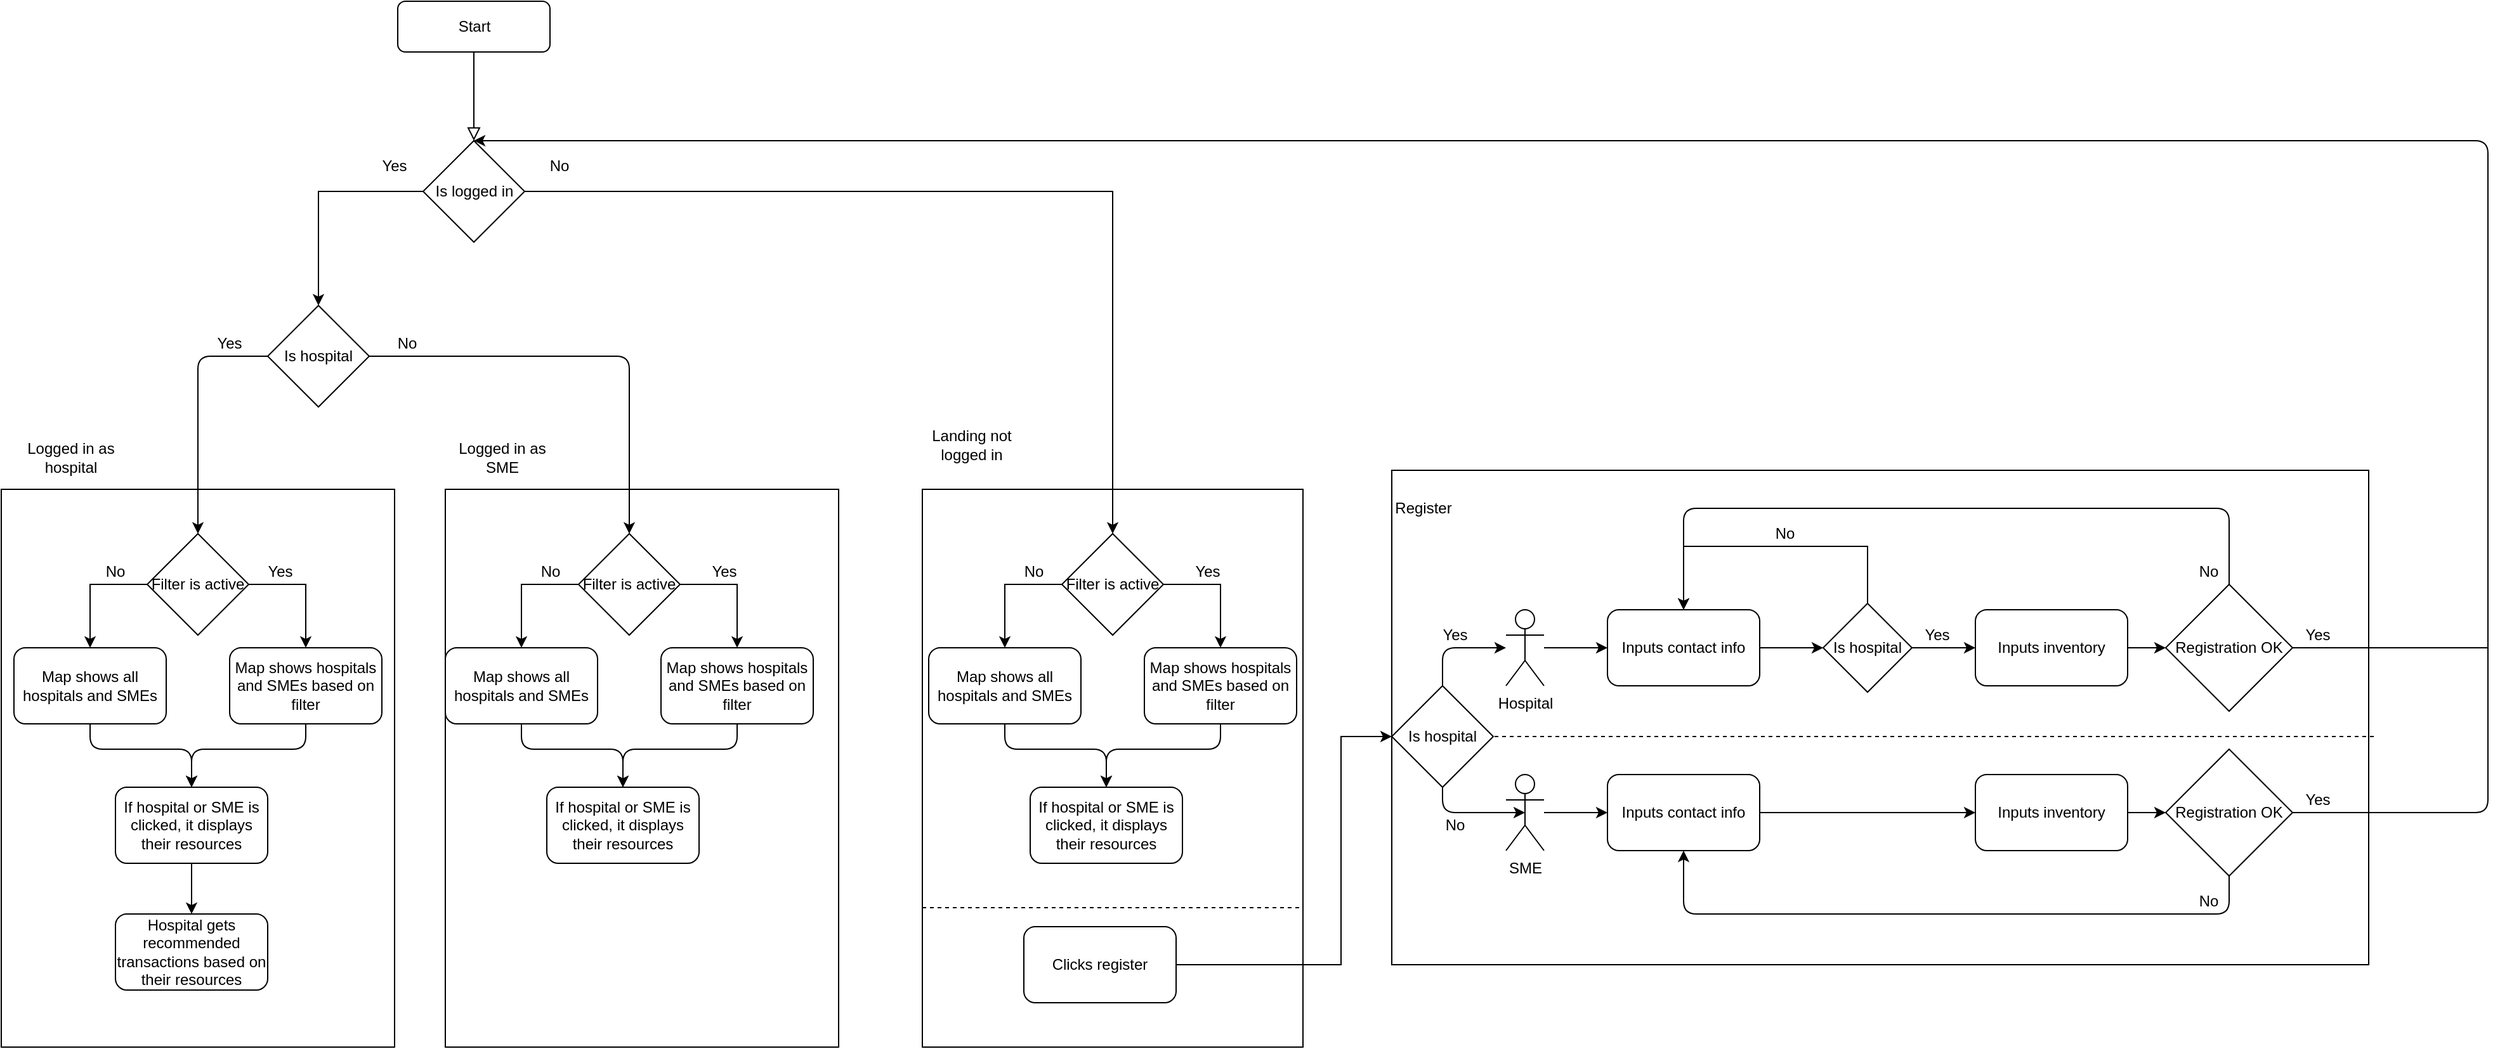 <mxfile version="12.9.7" type="github"><diagram id="C5RBs43oDa-KdzZeNtuy" name="Page-1"><mxGraphModel dx="946" dy="1783" grid="1" gridSize="10" guides="1" tooltips="1" connect="1" arrows="1" fold="1" page="1" pageScale="1" pageWidth="827" pageHeight="1169" math="0" shadow="0"><root><mxCell id="WIyWlLk6GJQsqaUBKTNV-0"/><mxCell id="WIyWlLk6GJQsqaUBKTNV-1" parent="WIyWlLk6GJQsqaUBKTNV-0"/><mxCell id="WIyWlLk6GJQsqaUBKTNV-2" value="" style="rounded=0;html=1;jettySize=auto;orthogonalLoop=1;fontSize=11;endArrow=block;endFill=0;endSize=8;strokeWidth=1;shadow=0;labelBackgroundColor=none;edgeStyle=orthogonalEdgeStyle;entryX=0.5;entryY=0;entryDx=0;entryDy=0;" parent="WIyWlLk6GJQsqaUBKTNV-1" source="WIyWlLk6GJQsqaUBKTNV-3" target="SK5kkEl2mXqoO5PpdDQa-7" edge="1"><mxGeometry relative="1" as="geometry"><mxPoint x="392.5" y="-120" as="targetPoint"/><Array as="points"><mxPoint x="392.5" y="-140"/><mxPoint x="392.5" y="-140"/></Array></mxGeometry></mxCell><mxCell id="WIyWlLk6GJQsqaUBKTNV-3" value="Start" style="rounded=1;whiteSpace=wrap;html=1;fontSize=12;glass=0;strokeWidth=1;shadow=0;" parent="WIyWlLk6GJQsqaUBKTNV-1" vertex="1"><mxGeometry x="332.5" y="-240" width="120" height="40" as="geometry"/></mxCell><mxCell id="SK5kkEl2mXqoO5PpdDQa-1" value="" style="rounded=0;whiteSpace=wrap;html=1;fillColor=none;" vertex="1" parent="WIyWlLk6GJQsqaUBKTNV-1"><mxGeometry x="746" y="145" width="300" height="440" as="geometry"/></mxCell><mxCell id="SK5kkEl2mXqoO5PpdDQa-2" value="Landing not logged in" style="text;html=1;strokeColor=none;fillColor=none;align=center;verticalAlign=middle;whiteSpace=wrap;rounded=0;" vertex="1" parent="WIyWlLk6GJQsqaUBKTNV-1"><mxGeometry x="740" y="100" width="90" height="20" as="geometry"/></mxCell><mxCell id="SK5kkEl2mXqoO5PpdDQa-3" value="" style="rounded=0;whiteSpace=wrap;html=1;fillColor=none;" vertex="1" parent="WIyWlLk6GJQsqaUBKTNV-1"><mxGeometry x="1116" y="130" width="770" height="390" as="geometry"/></mxCell><mxCell id="SK5kkEl2mXqoO5PpdDQa-4" value="Register" style="text;html=1;strokeColor=none;fillColor=none;align=center;verticalAlign=middle;whiteSpace=wrap;rounded=0;" vertex="1" parent="WIyWlLk6GJQsqaUBKTNV-1"><mxGeometry x="1116" y="150" width="50" height="20" as="geometry"/></mxCell><mxCell id="SK5kkEl2mXqoO5PpdDQa-12" style="edgeStyle=orthogonalEdgeStyle;rounded=0;orthogonalLoop=1;jettySize=auto;html=1;entryX=0.5;entryY=0;entryDx=0;entryDy=0;exitX=1;exitY=0.5;exitDx=0;exitDy=0;" edge="1" parent="WIyWlLk6GJQsqaUBKTNV-1" source="SK5kkEl2mXqoO5PpdDQa-7" target="SK5kkEl2mXqoO5PpdDQa-113"><mxGeometry relative="1" as="geometry"><mxPoint x="690" y="140" as="targetPoint"/></mxGeometry></mxCell><mxCell id="SK5kkEl2mXqoO5PpdDQa-97" value="" style="edgeStyle=orthogonalEdgeStyle;rounded=0;orthogonalLoop=1;jettySize=auto;html=1;entryX=0.5;entryY=0;entryDx=0;entryDy=0;" edge="1" parent="WIyWlLk6GJQsqaUBKTNV-1" source="SK5kkEl2mXqoO5PpdDQa-7" target="SK5kkEl2mXqoO5PpdDQa-95"><mxGeometry relative="1" as="geometry"><mxPoint x="272.5" y="-90" as="targetPoint"/></mxGeometry></mxCell><mxCell id="SK5kkEl2mXqoO5PpdDQa-7" value="Is logged in" style="rhombus;whiteSpace=wrap;html=1;fillColor=none;" vertex="1" parent="WIyWlLk6GJQsqaUBKTNV-1"><mxGeometry x="352.5" y="-130" width="80" height="80" as="geometry"/></mxCell><mxCell id="SK5kkEl2mXqoO5PpdDQa-9" value="Yes" style="text;html=1;strokeColor=none;fillColor=none;align=center;verticalAlign=middle;whiteSpace=wrap;rounded=0;" vertex="1" parent="WIyWlLk6GJQsqaUBKTNV-1"><mxGeometry x="310" y="-120" width="40" height="20" as="geometry"/></mxCell><mxCell id="SK5kkEl2mXqoO5PpdDQa-13" value="No" style="text;html=1;strokeColor=none;fillColor=none;align=center;verticalAlign=middle;whiteSpace=wrap;rounded=0;" vertex="1" parent="WIyWlLk6GJQsqaUBKTNV-1"><mxGeometry x="440" y="-120" width="40" height="20" as="geometry"/></mxCell><mxCell id="SK5kkEl2mXqoO5PpdDQa-19" value="Hospital" style="shape=umlActor;verticalLabelPosition=bottom;labelBackgroundColor=#ffffff;verticalAlign=top;html=1;outlineConnect=0;fillColor=none;" vertex="1" parent="WIyWlLk6GJQsqaUBKTNV-1"><mxGeometry x="1206" y="240" width="30" height="60" as="geometry"/></mxCell><mxCell id="SK5kkEl2mXqoO5PpdDQa-48" value="" style="edgeStyle=orthogonalEdgeStyle;rounded=0;orthogonalLoop=1;jettySize=auto;html=1;" edge="1" parent="WIyWlLk6GJQsqaUBKTNV-1" source="SK5kkEl2mXqoO5PpdDQa-20" target="SK5kkEl2mXqoO5PpdDQa-47"><mxGeometry relative="1" as="geometry"/></mxCell><mxCell id="SK5kkEl2mXqoO5PpdDQa-20" value="SME" style="shape=umlActor;verticalLabelPosition=bottom;labelBackgroundColor=#ffffff;verticalAlign=top;html=1;outlineConnect=0;fillColor=none;" vertex="1" parent="WIyWlLk6GJQsqaUBKTNV-1"><mxGeometry x="1206" y="370" width="30" height="60" as="geometry"/></mxCell><mxCell id="SK5kkEl2mXqoO5PpdDQa-25" value="Is hospital" style="rhombus;whiteSpace=wrap;html=1;fillColor=none;" vertex="1" parent="WIyWlLk6GJQsqaUBKTNV-1"><mxGeometry x="1116" y="300" width="80" height="80" as="geometry"/></mxCell><mxCell id="SK5kkEl2mXqoO5PpdDQa-29" value="" style="endArrow=classic;html=1;entryX=0.5;entryY=0.5;entryDx=0;entryDy=0;entryPerimeter=0;exitX=0.5;exitY=1;exitDx=0;exitDy=0;" edge="1" parent="WIyWlLk6GJQsqaUBKTNV-1" source="SK5kkEl2mXqoO5PpdDQa-25" target="SK5kkEl2mXqoO5PpdDQa-20"><mxGeometry width="50" height="50" relative="1" as="geometry"><mxPoint x="1026" y="370" as="sourcePoint"/><mxPoint x="1076" y="320" as="targetPoint"/><Array as="points"><mxPoint x="1156" y="400"/></Array></mxGeometry></mxCell><mxCell id="SK5kkEl2mXqoO5PpdDQa-30" value="" style="endArrow=classic;html=1;" edge="1" parent="WIyWlLk6GJQsqaUBKTNV-1"><mxGeometry width="50" height="50" relative="1" as="geometry"><mxPoint x="1156" y="300" as="sourcePoint"/><mxPoint x="1206" y="270" as="targetPoint"/><Array as="points"><mxPoint x="1156" y="270"/></Array></mxGeometry></mxCell><mxCell id="SK5kkEl2mXqoO5PpdDQa-31" value="Yes&lt;span style=&quot;color: rgba(0 , 0 , 0 , 0) ; font-family: monospace ; font-size: 0px ; white-space: nowrap&quot;&gt;%3CmxGraphModel%3E%3Croot%3E%3CmxCell%20id%3D%220%22%2F%3E%3CmxCell%20id%3D%221%22%20parent%3D%220%22%2F%3E%3CmxCell%20id%3D%222%22%20value%3D%22%22%20style%3D%22endArrow%3Dclassic%3Bhtml%3D1%3BentryX%3D0.5%3BentryY%3D0.5%3BentryDx%3D0%3BentryDy%3D0%3BentryPerimeter%3D0%3BexitX%3D0.5%3BexitY%3D1%3BexitDx%3D0%3BexitDy%3D0%3B%22%20edge%3D%221%22%20parent%3D%221%22%3E%3CmxGeometry%20width%3D%2250%22%20height%3D%2250%22%20relative%3D%221%22%20as%3D%22geometry%22%3E%3CmxPoint%20x%3D%22520%22%20y%3D%22580%22%20as%3D%22sourcePoint%22%2F%3E%3CmxPoint%20x%3D%22585%22%20y%3D%22600%22%20as%3D%22targetPoint%22%2F%3E%3CArray%20as%3D%22points%22%3E%3CmxPoint%20x%3D%22520%22%20y%3D%22600%22%2F%3E%3C%2FArray%3E%3C%2FmxGeometry%3E%3C%2FmxCell%3E%3C%2Froot%3E%3C%2FmxGraphModel%3E&lt;/span&gt;" style="text;html=1;strokeColor=none;fillColor=none;align=center;verticalAlign=middle;whiteSpace=wrap;rounded=0;" vertex="1" parent="WIyWlLk6GJQsqaUBKTNV-1"><mxGeometry x="1146" y="250" width="40" height="20" as="geometry"/></mxCell><mxCell id="SK5kkEl2mXqoO5PpdDQa-32" value="No" style="text;html=1;strokeColor=none;fillColor=none;align=center;verticalAlign=middle;whiteSpace=wrap;rounded=0;" vertex="1" parent="WIyWlLk6GJQsqaUBKTNV-1"><mxGeometry x="1146" y="400" width="40" height="20" as="geometry"/></mxCell><mxCell id="SK5kkEl2mXqoO5PpdDQa-42" value="" style="edgeStyle=orthogonalEdgeStyle;rounded=0;orthogonalLoop=1;jettySize=auto;html=1;" edge="1" parent="WIyWlLk6GJQsqaUBKTNV-1" source="SK5kkEl2mXqoO5PpdDQa-36" target="SK5kkEl2mXqoO5PpdDQa-40"><mxGeometry relative="1" as="geometry"/></mxCell><mxCell id="SK5kkEl2mXqoO5PpdDQa-36" value="Inputs contact info" style="rounded=1;whiteSpace=wrap;html=1;fillColor=none;" vertex="1" parent="WIyWlLk6GJQsqaUBKTNV-1"><mxGeometry x="1286" y="240" width="120" height="60" as="geometry"/></mxCell><mxCell id="SK5kkEl2mXqoO5PpdDQa-56" value="" style="edgeStyle=orthogonalEdgeStyle;rounded=0;orthogonalLoop=1;jettySize=auto;html=1;entryX=0;entryY=0.5;entryDx=0;entryDy=0;" edge="1" parent="WIyWlLk6GJQsqaUBKTNV-1" source="SK5kkEl2mXqoO5PpdDQa-37" target="SK5kkEl2mXqoO5PpdDQa-52"><mxGeometry relative="1" as="geometry"><mxPoint x="1776" y="270" as="targetPoint"/><Array as="points"><mxPoint x="1716" y="270"/></Array></mxGeometry></mxCell><mxCell id="SK5kkEl2mXqoO5PpdDQa-37" value="Inputs inventory" style="rounded=1;whiteSpace=wrap;html=1;fillColor=none;" vertex="1" parent="WIyWlLk6GJQsqaUBKTNV-1"><mxGeometry x="1576" y="240" width="120" height="60" as="geometry"/></mxCell><mxCell id="SK5kkEl2mXqoO5PpdDQa-38" value="" style="endArrow=classic;html=1;entryX=0;entryY=0.5;entryDx=0;entryDy=0;" edge="1" parent="WIyWlLk6GJQsqaUBKTNV-1" source="SK5kkEl2mXqoO5PpdDQa-19" target="SK5kkEl2mXqoO5PpdDQa-36"><mxGeometry width="50" height="50" relative="1" as="geometry"><mxPoint x="1326" y="370" as="sourcePoint"/><mxPoint x="1376" y="320" as="targetPoint"/></mxGeometry></mxCell><mxCell id="SK5kkEl2mXqoO5PpdDQa-39" value="" style="endArrow=none;dashed=1;html=1;entryX=1;entryY=0.5;entryDx=0;entryDy=0;" edge="1" parent="WIyWlLk6GJQsqaUBKTNV-1" target="SK5kkEl2mXqoO5PpdDQa-25"><mxGeometry width="50" height="50" relative="1" as="geometry"><mxPoint x="1890" y="340" as="sourcePoint"/><mxPoint x="1376" y="320" as="targetPoint"/></mxGeometry></mxCell><mxCell id="SK5kkEl2mXqoO5PpdDQa-41" value="" style="edgeStyle=orthogonalEdgeStyle;rounded=0;orthogonalLoop=1;jettySize=auto;html=1;" edge="1" parent="WIyWlLk6GJQsqaUBKTNV-1" source="SK5kkEl2mXqoO5PpdDQa-40" target="SK5kkEl2mXqoO5PpdDQa-37"><mxGeometry relative="1" as="geometry"/></mxCell><mxCell id="SK5kkEl2mXqoO5PpdDQa-44" value="" style="edgeStyle=orthogonalEdgeStyle;rounded=0;orthogonalLoop=1;jettySize=auto;html=1;entryX=0.5;entryY=0;entryDx=0;entryDy=0;" edge="1" parent="WIyWlLk6GJQsqaUBKTNV-1" source="SK5kkEl2mXqoO5PpdDQa-40" target="SK5kkEl2mXqoO5PpdDQa-36"><mxGeometry relative="1" as="geometry"><mxPoint x="1491" y="155" as="targetPoint"/><Array as="points"><mxPoint x="1491" y="190"/><mxPoint x="1346" y="190"/></Array></mxGeometry></mxCell><mxCell id="SK5kkEl2mXqoO5PpdDQa-40" value="Is hospital" style="rhombus;whiteSpace=wrap;html=1;fillColor=none;" vertex="1" parent="WIyWlLk6GJQsqaUBKTNV-1"><mxGeometry x="1456" y="235" width="70" height="70" as="geometry"/></mxCell><mxCell id="SK5kkEl2mXqoO5PpdDQa-45" value="No" style="text;html=1;strokeColor=none;fillColor=none;align=center;verticalAlign=middle;whiteSpace=wrap;rounded=0;" vertex="1" parent="WIyWlLk6GJQsqaUBKTNV-1"><mxGeometry x="1406" y="170" width="40" height="20" as="geometry"/></mxCell><mxCell id="SK5kkEl2mXqoO5PpdDQa-46" value="Yes" style="text;html=1;strokeColor=none;fillColor=none;align=center;verticalAlign=middle;whiteSpace=wrap;rounded=0;" vertex="1" parent="WIyWlLk6GJQsqaUBKTNV-1"><mxGeometry x="1526" y="250" width="40" height="20" as="geometry"/></mxCell><mxCell id="SK5kkEl2mXqoO5PpdDQa-51" value="" style="edgeStyle=orthogonalEdgeStyle;rounded=0;orthogonalLoop=1;jettySize=auto;html=1;" edge="1" parent="WIyWlLk6GJQsqaUBKTNV-1" source="SK5kkEl2mXqoO5PpdDQa-47" target="SK5kkEl2mXqoO5PpdDQa-50"><mxGeometry relative="1" as="geometry"/></mxCell><mxCell id="SK5kkEl2mXqoO5PpdDQa-47" value="Inputs contact info" style="rounded=1;whiteSpace=wrap;html=1;fillColor=none;" vertex="1" parent="WIyWlLk6GJQsqaUBKTNV-1"><mxGeometry x="1286" y="370" width="120" height="60" as="geometry"/></mxCell><mxCell id="SK5kkEl2mXqoO5PpdDQa-123" value="" style="edgeStyle=orthogonalEdgeStyle;rounded=0;orthogonalLoop=1;jettySize=auto;html=1;" edge="1" parent="WIyWlLk6GJQsqaUBKTNV-1" source="SK5kkEl2mXqoO5PpdDQa-50" target="SK5kkEl2mXqoO5PpdDQa-122"><mxGeometry relative="1" as="geometry"/></mxCell><mxCell id="SK5kkEl2mXqoO5PpdDQa-50" value="Inputs inventory" style="rounded=1;whiteSpace=wrap;html=1;fillColor=none;" vertex="1" parent="WIyWlLk6GJQsqaUBKTNV-1"><mxGeometry x="1576" y="370" width="120" height="60" as="geometry"/></mxCell><mxCell id="SK5kkEl2mXqoO5PpdDQa-52" value="Registration OK" style="rhombus;whiteSpace=wrap;html=1;fillColor=none;" vertex="1" parent="WIyWlLk6GJQsqaUBKTNV-1"><mxGeometry x="1726" y="220" width="100" height="100" as="geometry"/></mxCell><mxCell id="SK5kkEl2mXqoO5PpdDQa-58" value="" style="rounded=0;whiteSpace=wrap;html=1;fillColor=none;" vertex="1" parent="WIyWlLk6GJQsqaUBKTNV-1"><mxGeometry x="20" y="145" width="310" height="440" as="geometry"/></mxCell><mxCell id="SK5kkEl2mXqoO5PpdDQa-59" value="Logged in as hospital" style="text;html=1;strokeColor=none;fillColor=none;align=center;verticalAlign=middle;whiteSpace=wrap;rounded=0;" vertex="1" parent="WIyWlLk6GJQsqaUBKTNV-1"><mxGeometry x="30" y="110" width="90" height="20" as="geometry"/></mxCell><mxCell id="SK5kkEl2mXqoO5PpdDQa-62" value="" style="edgeStyle=orthogonalEdgeStyle;rounded=0;orthogonalLoop=1;jettySize=auto;html=1;entryX=0;entryY=0.5;entryDx=0;entryDy=0;" edge="1" parent="WIyWlLk6GJQsqaUBKTNV-1" source="SK5kkEl2mXqoO5PpdDQa-60" target="SK5kkEl2mXqoO5PpdDQa-25"><mxGeometry relative="1" as="geometry"><mxPoint x="1026" y="520" as="targetPoint"/><Array as="points"><mxPoint x="1076" y="520"/><mxPoint x="1076" y="340"/></Array></mxGeometry></mxCell><mxCell id="SK5kkEl2mXqoO5PpdDQa-60" value="Clicks register" style="rounded=1;whiteSpace=wrap;html=1;fillColor=none;" vertex="1" parent="WIyWlLk6GJQsqaUBKTNV-1"><mxGeometry x="826" y="490" width="120" height="60" as="geometry"/></mxCell><mxCell id="SK5kkEl2mXqoO5PpdDQa-65" value="" style="edgeStyle=orthogonalEdgeStyle;rounded=0;orthogonalLoop=1;jettySize=auto;html=1;entryX=0.5;entryY=0;entryDx=0;entryDy=0;" edge="1" parent="WIyWlLk6GJQsqaUBKTNV-1" source="SK5kkEl2mXqoO5PpdDQa-63" target="SK5kkEl2mXqoO5PpdDQa-66"><mxGeometry relative="1" as="geometry"><mxPoint x="240" y="260" as="targetPoint"/><Array as="points"><mxPoint x="260" y="220"/></Array></mxGeometry></mxCell><mxCell id="SK5kkEl2mXqoO5PpdDQa-70" value="" style="edgeStyle=orthogonalEdgeStyle;rounded=0;orthogonalLoop=1;jettySize=auto;html=1;entryX=0.5;entryY=0;entryDx=0;entryDy=0;exitX=0;exitY=0.5;exitDx=0;exitDy=0;" edge="1" parent="WIyWlLk6GJQsqaUBKTNV-1" source="SK5kkEl2mXqoO5PpdDQa-63" target="SK5kkEl2mXqoO5PpdDQa-71"><mxGeometry relative="1" as="geometry"><mxPoint x="20" y="220" as="targetPoint"/><Array as="points"><mxPoint x="90" y="220"/></Array></mxGeometry></mxCell><mxCell id="SK5kkEl2mXqoO5PpdDQa-63" value="Filter is active" style="rhombus;whiteSpace=wrap;html=1;fillColor=none;" vertex="1" parent="WIyWlLk6GJQsqaUBKTNV-1"><mxGeometry x="135" y="180" width="80" height="80" as="geometry"/></mxCell><mxCell id="SK5kkEl2mXqoO5PpdDQa-66" value="Map shows hospitals and SMEs based on filter" style="rounded=1;whiteSpace=wrap;html=1;fillColor=none;" vertex="1" parent="WIyWlLk6GJQsqaUBKTNV-1"><mxGeometry x="200" y="270" width="120" height="60" as="geometry"/></mxCell><mxCell id="SK5kkEl2mXqoO5PpdDQa-67" value="Yes" style="text;html=1;strokeColor=none;fillColor=none;align=center;verticalAlign=middle;whiteSpace=wrap;rounded=0;" vertex="1" parent="WIyWlLk6GJQsqaUBKTNV-1"><mxGeometry x="220" y="200" width="40" height="20" as="geometry"/></mxCell><mxCell id="SK5kkEl2mXqoO5PpdDQa-68" value="No" style="text;html=1;strokeColor=none;fillColor=none;align=center;verticalAlign=middle;whiteSpace=wrap;rounded=0;" vertex="1" parent="WIyWlLk6GJQsqaUBKTNV-1"><mxGeometry x="90" y="200" width="40" height="20" as="geometry"/></mxCell><mxCell id="SK5kkEl2mXqoO5PpdDQa-71" value="Map shows all hospitals and SMEs" style="rounded=1;whiteSpace=wrap;html=1;fillColor=none;" vertex="1" parent="WIyWlLk6GJQsqaUBKTNV-1"><mxGeometry x="30" y="270" width="120" height="60" as="geometry"/></mxCell><mxCell id="SK5kkEl2mXqoO5PpdDQa-72" value="" style="endArrow=classic;html=1;exitX=0.5;exitY=1;exitDx=0;exitDy=0;entryX=0.5;entryY=0;entryDx=0;entryDy=0;" edge="1" parent="WIyWlLk6GJQsqaUBKTNV-1" source="SK5kkEl2mXqoO5PpdDQa-71" target="SK5kkEl2mXqoO5PpdDQa-75"><mxGeometry width="50" height="50" relative="1" as="geometry"><mxPoint x="350" y="370" as="sourcePoint"/><mxPoint x="400" y="320" as="targetPoint"/><Array as="points"><mxPoint x="90" y="350"/><mxPoint x="170" y="350"/></Array></mxGeometry></mxCell><mxCell id="SK5kkEl2mXqoO5PpdDQa-75" value="If hospital or SME is clicked, it displays their resources" style="rounded=1;whiteSpace=wrap;html=1;fillColor=none;" vertex="1" parent="WIyWlLk6GJQsqaUBKTNV-1"><mxGeometry x="110" y="380" width="120" height="60" as="geometry"/></mxCell><mxCell id="SK5kkEl2mXqoO5PpdDQa-78" value="" style="endArrow=classic;html=1;exitX=0.5;exitY=1;exitDx=0;exitDy=0;entryX=0.5;entryY=0;entryDx=0;entryDy=0;" edge="1" parent="WIyWlLk6GJQsqaUBKTNV-1" source="SK5kkEl2mXqoO5PpdDQa-66" target="SK5kkEl2mXqoO5PpdDQa-75"><mxGeometry width="50" height="50" relative="1" as="geometry"><mxPoint x="100" y="340" as="sourcePoint"/><mxPoint x="180" y="390" as="targetPoint"/><Array as="points"><mxPoint x="260" y="350"/><mxPoint x="170" y="350"/></Array></mxGeometry></mxCell><mxCell id="SK5kkEl2mXqoO5PpdDQa-79" value="" style="endArrow=classic;html=1;exitX=0.5;exitY=1;exitDx=0;exitDy=0;" edge="1" parent="WIyWlLk6GJQsqaUBKTNV-1" source="SK5kkEl2mXqoO5PpdDQa-75" target="SK5kkEl2mXqoO5PpdDQa-80"><mxGeometry width="50" height="50" relative="1" as="geometry"><mxPoint x="350" y="320" as="sourcePoint"/><mxPoint x="400" y="270" as="targetPoint"/></mxGeometry></mxCell><mxCell id="SK5kkEl2mXqoO5PpdDQa-80" value="Hospital gets recommended transactions based on their resources" style="rounded=1;whiteSpace=wrap;html=1;" vertex="1" parent="WIyWlLk6GJQsqaUBKTNV-1"><mxGeometry x="110" y="480" width="120" height="60" as="geometry"/></mxCell><mxCell id="SK5kkEl2mXqoO5PpdDQa-81" value="" style="rounded=0;whiteSpace=wrap;html=1;fillColor=none;" vertex="1" parent="WIyWlLk6GJQsqaUBKTNV-1"><mxGeometry x="370" y="145" width="310" height="440" as="geometry"/></mxCell><mxCell id="SK5kkEl2mXqoO5PpdDQa-82" value="Logged in as SME" style="text;html=1;strokeColor=none;fillColor=none;align=center;verticalAlign=middle;whiteSpace=wrap;rounded=0;" vertex="1" parent="WIyWlLk6GJQsqaUBKTNV-1"><mxGeometry x="370" y="110" width="90" height="20" as="geometry"/></mxCell><mxCell id="SK5kkEl2mXqoO5PpdDQa-83" value="" style="edgeStyle=orthogonalEdgeStyle;rounded=0;orthogonalLoop=1;jettySize=auto;html=1;entryX=0.5;entryY=0;entryDx=0;entryDy=0;" edge="1" parent="WIyWlLk6GJQsqaUBKTNV-1" source="SK5kkEl2mXqoO5PpdDQa-85" target="SK5kkEl2mXqoO5PpdDQa-86"><mxGeometry relative="1" as="geometry"><mxPoint x="580" y="260" as="targetPoint"/><Array as="points"><mxPoint x="600" y="220"/></Array></mxGeometry></mxCell><mxCell id="SK5kkEl2mXqoO5PpdDQa-84" value="" style="edgeStyle=orthogonalEdgeStyle;rounded=0;orthogonalLoop=1;jettySize=auto;html=1;entryX=0.5;entryY=0;entryDx=0;entryDy=0;exitX=0;exitY=0.5;exitDx=0;exitDy=0;" edge="1" parent="WIyWlLk6GJQsqaUBKTNV-1" source="SK5kkEl2mXqoO5PpdDQa-85" target="SK5kkEl2mXqoO5PpdDQa-89"><mxGeometry relative="1" as="geometry"><mxPoint x="360" y="220" as="targetPoint"/><Array as="points"><mxPoint x="430" y="220"/></Array></mxGeometry></mxCell><mxCell id="SK5kkEl2mXqoO5PpdDQa-85" value="Filter is active" style="rhombus;whiteSpace=wrap;html=1;fillColor=none;" vertex="1" parent="WIyWlLk6GJQsqaUBKTNV-1"><mxGeometry x="475" y="180" width="80" height="80" as="geometry"/></mxCell><mxCell id="SK5kkEl2mXqoO5PpdDQa-86" value="Map shows hospitals and SMEs based on filter" style="rounded=1;whiteSpace=wrap;html=1;fillColor=none;" vertex="1" parent="WIyWlLk6GJQsqaUBKTNV-1"><mxGeometry x="540" y="270" width="120" height="60" as="geometry"/></mxCell><mxCell id="SK5kkEl2mXqoO5PpdDQa-87" value="Yes" style="text;html=1;strokeColor=none;fillColor=none;align=center;verticalAlign=middle;whiteSpace=wrap;rounded=0;" vertex="1" parent="WIyWlLk6GJQsqaUBKTNV-1"><mxGeometry x="570" y="200" width="40" height="20" as="geometry"/></mxCell><mxCell id="SK5kkEl2mXqoO5PpdDQa-88" value="No" style="text;html=1;strokeColor=none;fillColor=none;align=center;verticalAlign=middle;whiteSpace=wrap;rounded=0;" vertex="1" parent="WIyWlLk6GJQsqaUBKTNV-1"><mxGeometry x="432.5" y="200" width="40" height="20" as="geometry"/></mxCell><mxCell id="SK5kkEl2mXqoO5PpdDQa-89" value="Map shows all hospitals and SMEs" style="rounded=1;whiteSpace=wrap;html=1;fillColor=none;" vertex="1" parent="WIyWlLk6GJQsqaUBKTNV-1"><mxGeometry x="370" y="270" width="120" height="60" as="geometry"/></mxCell><mxCell id="SK5kkEl2mXqoO5PpdDQa-90" value="" style="endArrow=classic;html=1;exitX=0.5;exitY=1;exitDx=0;exitDy=0;entryX=0.5;entryY=0;entryDx=0;entryDy=0;" edge="1" parent="WIyWlLk6GJQsqaUBKTNV-1" source="SK5kkEl2mXqoO5PpdDQa-89" target="SK5kkEl2mXqoO5PpdDQa-91"><mxGeometry width="50" height="50" relative="1" as="geometry"><mxPoint x="690" y="370" as="sourcePoint"/><mxPoint x="740" y="320" as="targetPoint"/><Array as="points"><mxPoint x="430" y="350"/><mxPoint x="510" y="350"/></Array></mxGeometry></mxCell><mxCell id="SK5kkEl2mXqoO5PpdDQa-91" value="If hospital or SME is clicked, it displays their resources" style="rounded=1;whiteSpace=wrap;html=1;fillColor=none;" vertex="1" parent="WIyWlLk6GJQsqaUBKTNV-1"><mxGeometry x="450" y="380" width="120" height="60" as="geometry"/></mxCell><mxCell id="SK5kkEl2mXqoO5PpdDQa-92" value="" style="endArrow=classic;html=1;exitX=0.5;exitY=1;exitDx=0;exitDy=0;entryX=0.5;entryY=0;entryDx=0;entryDy=0;" edge="1" parent="WIyWlLk6GJQsqaUBKTNV-1" source="SK5kkEl2mXqoO5PpdDQa-86" target="SK5kkEl2mXqoO5PpdDQa-91"><mxGeometry width="50" height="50" relative="1" as="geometry"><mxPoint x="440" y="340" as="sourcePoint"/><mxPoint x="520" y="390" as="targetPoint"/><Array as="points"><mxPoint x="600" y="350"/><mxPoint x="510" y="350"/></Array></mxGeometry></mxCell><mxCell id="SK5kkEl2mXqoO5PpdDQa-95" value="Is hospital" style="rhombus;whiteSpace=wrap;html=1;fillColor=none;" vertex="1" parent="WIyWlLk6GJQsqaUBKTNV-1"><mxGeometry x="230" width="80" height="80" as="geometry"/></mxCell><mxCell id="SK5kkEl2mXqoO5PpdDQa-98" value="" style="endArrow=classic;html=1;entryX=0.5;entryY=0;entryDx=0;entryDy=0;exitX=0;exitY=0.5;exitDx=0;exitDy=0;" edge="1" parent="WIyWlLk6GJQsqaUBKTNV-1" source="SK5kkEl2mXqoO5PpdDQa-95" target="SK5kkEl2mXqoO5PpdDQa-63"><mxGeometry width="50" height="50" relative="1" as="geometry"><mxPoint x="280" y="80" as="sourcePoint"/><mxPoint x="330" y="30" as="targetPoint"/><Array as="points"><mxPoint x="175" y="40"/></Array></mxGeometry></mxCell><mxCell id="SK5kkEl2mXqoO5PpdDQa-99" value="" style="endArrow=classic;html=1;entryX=0.5;entryY=0;entryDx=0;entryDy=0;exitX=1;exitY=0.5;exitDx=0;exitDy=0;" edge="1" parent="WIyWlLk6GJQsqaUBKTNV-1" source="SK5kkEl2mXqoO5PpdDQa-95" target="SK5kkEl2mXqoO5PpdDQa-85"><mxGeometry width="50" height="50" relative="1" as="geometry"><mxPoint x="280" y="80" as="sourcePoint"/><mxPoint x="330" y="30" as="targetPoint"/><Array as="points"><mxPoint x="515" y="40"/></Array></mxGeometry></mxCell><mxCell id="SK5kkEl2mXqoO5PpdDQa-100" value="No" style="text;html=1;strokeColor=none;fillColor=none;align=center;verticalAlign=middle;whiteSpace=wrap;rounded=0;" vertex="1" parent="WIyWlLk6GJQsqaUBKTNV-1"><mxGeometry x="320" y="20" width="40" height="20" as="geometry"/></mxCell><mxCell id="SK5kkEl2mXqoO5PpdDQa-101" value="Yes" style="text;html=1;strokeColor=none;fillColor=none;align=center;verticalAlign=middle;whiteSpace=wrap;rounded=0;" vertex="1" parent="WIyWlLk6GJQsqaUBKTNV-1"><mxGeometry x="180" y="20" width="40" height="20" as="geometry"/></mxCell><mxCell id="SK5kkEl2mXqoO5PpdDQa-111" value="" style="edgeStyle=orthogonalEdgeStyle;rounded=0;orthogonalLoop=1;jettySize=auto;html=1;entryX=0.5;entryY=0;entryDx=0;entryDy=0;" edge="1" parent="WIyWlLk6GJQsqaUBKTNV-1" source="SK5kkEl2mXqoO5PpdDQa-113" target="SK5kkEl2mXqoO5PpdDQa-114"><mxGeometry relative="1" as="geometry"><mxPoint x="961" y="260" as="targetPoint"/><Array as="points"><mxPoint x="981" y="220"/></Array></mxGeometry></mxCell><mxCell id="SK5kkEl2mXqoO5PpdDQa-112" value="" style="edgeStyle=orthogonalEdgeStyle;rounded=0;orthogonalLoop=1;jettySize=auto;html=1;entryX=0.5;entryY=0;entryDx=0;entryDy=0;exitX=0;exitY=0.5;exitDx=0;exitDy=0;" edge="1" parent="WIyWlLk6GJQsqaUBKTNV-1" source="SK5kkEl2mXqoO5PpdDQa-113" target="SK5kkEl2mXqoO5PpdDQa-117"><mxGeometry relative="1" as="geometry"><mxPoint x="741" y="220" as="targetPoint"/><Array as="points"><mxPoint x="811" y="220"/></Array></mxGeometry></mxCell><mxCell id="SK5kkEl2mXqoO5PpdDQa-113" value="Filter is active" style="rhombus;whiteSpace=wrap;html=1;fillColor=none;" vertex="1" parent="WIyWlLk6GJQsqaUBKTNV-1"><mxGeometry x="856" y="180" width="80" height="80" as="geometry"/></mxCell><mxCell id="SK5kkEl2mXqoO5PpdDQa-114" value="Map shows hospitals and SMEs based on filter" style="rounded=1;whiteSpace=wrap;html=1;fillColor=none;" vertex="1" parent="WIyWlLk6GJQsqaUBKTNV-1"><mxGeometry x="921" y="270" width="120" height="60" as="geometry"/></mxCell><mxCell id="SK5kkEl2mXqoO5PpdDQa-115" value="Yes" style="text;html=1;strokeColor=none;fillColor=none;align=center;verticalAlign=middle;whiteSpace=wrap;rounded=0;" vertex="1" parent="WIyWlLk6GJQsqaUBKTNV-1"><mxGeometry x="951" y="200" width="40" height="20" as="geometry"/></mxCell><mxCell id="SK5kkEl2mXqoO5PpdDQa-116" value="No" style="text;html=1;strokeColor=none;fillColor=none;align=center;verticalAlign=middle;whiteSpace=wrap;rounded=0;" vertex="1" parent="WIyWlLk6GJQsqaUBKTNV-1"><mxGeometry x="813.5" y="200" width="40" height="20" as="geometry"/></mxCell><mxCell id="SK5kkEl2mXqoO5PpdDQa-117" value="Map shows all hospitals and SMEs" style="rounded=1;whiteSpace=wrap;html=1;fillColor=none;" vertex="1" parent="WIyWlLk6GJQsqaUBKTNV-1"><mxGeometry x="751" y="270" width="120" height="60" as="geometry"/></mxCell><mxCell id="SK5kkEl2mXqoO5PpdDQa-118" value="" style="endArrow=classic;html=1;exitX=0.5;exitY=1;exitDx=0;exitDy=0;entryX=0.5;entryY=0;entryDx=0;entryDy=0;" edge="1" parent="WIyWlLk6GJQsqaUBKTNV-1" source="SK5kkEl2mXqoO5PpdDQa-117" target="SK5kkEl2mXqoO5PpdDQa-119"><mxGeometry width="50" height="50" relative="1" as="geometry"><mxPoint x="1071" y="370" as="sourcePoint"/><mxPoint x="1121" y="320" as="targetPoint"/><Array as="points"><mxPoint x="811" y="350"/><mxPoint x="891" y="350"/></Array></mxGeometry></mxCell><mxCell id="SK5kkEl2mXqoO5PpdDQa-119" value="If hospital or SME is clicked, it displays their resources" style="rounded=1;whiteSpace=wrap;html=1;fillColor=none;" vertex="1" parent="WIyWlLk6GJQsqaUBKTNV-1"><mxGeometry x="831" y="380" width="120" height="60" as="geometry"/></mxCell><mxCell id="SK5kkEl2mXqoO5PpdDQa-120" value="" style="endArrow=classic;html=1;exitX=0.5;exitY=1;exitDx=0;exitDy=0;entryX=0.5;entryY=0;entryDx=0;entryDy=0;" edge="1" parent="WIyWlLk6GJQsqaUBKTNV-1" source="SK5kkEl2mXqoO5PpdDQa-114" target="SK5kkEl2mXqoO5PpdDQa-119"><mxGeometry width="50" height="50" relative="1" as="geometry"><mxPoint x="821" y="340" as="sourcePoint"/><mxPoint x="901" y="390" as="targetPoint"/><Array as="points"><mxPoint x="981" y="350"/><mxPoint x="891" y="350"/></Array></mxGeometry></mxCell><mxCell id="SK5kkEl2mXqoO5PpdDQa-121" value="" style="endArrow=none;dashed=1;html=1;entryX=1;entryY=0.75;entryDx=0;entryDy=0;exitX=0;exitY=0.75;exitDx=0;exitDy=0;" edge="1" parent="WIyWlLk6GJQsqaUBKTNV-1" source="SK5kkEl2mXqoO5PpdDQa-1" target="SK5kkEl2mXqoO5PpdDQa-1"><mxGeometry width="50" height="50" relative="1" as="geometry"><mxPoint x="660" y="440" as="sourcePoint"/><mxPoint x="710" y="390" as="targetPoint"/></mxGeometry></mxCell><mxCell id="SK5kkEl2mXqoO5PpdDQa-122" value="Registration OK" style="rhombus;whiteSpace=wrap;html=1;fillColor=none;" vertex="1" parent="WIyWlLk6GJQsqaUBKTNV-1"><mxGeometry x="1726" y="350" width="100" height="100" as="geometry"/></mxCell><mxCell id="SK5kkEl2mXqoO5PpdDQa-124" value="" style="endArrow=classic;html=1;exitX=0.5;exitY=1;exitDx=0;exitDy=0;entryX=0.5;entryY=1;entryDx=0;entryDy=0;" edge="1" parent="WIyWlLk6GJQsqaUBKTNV-1" source="SK5kkEl2mXqoO5PpdDQa-122" target="SK5kkEl2mXqoO5PpdDQa-47"><mxGeometry width="50" height="50" relative="1" as="geometry"><mxPoint x="1420" y="400" as="sourcePoint"/><mxPoint x="1470" y="350" as="targetPoint"/><Array as="points"><mxPoint x="1776" y="480"/><mxPoint x="1346" y="480"/><mxPoint x="1346" y="450"/></Array></mxGeometry></mxCell><mxCell id="SK5kkEl2mXqoO5PpdDQa-125" value="No" style="text;html=1;strokeColor=none;fillColor=none;align=center;verticalAlign=middle;whiteSpace=wrap;rounded=0;" vertex="1" parent="WIyWlLk6GJQsqaUBKTNV-1"><mxGeometry x="1740" y="460" width="40" height="20" as="geometry"/></mxCell><mxCell id="SK5kkEl2mXqoO5PpdDQa-127" value="" style="endArrow=classic;html=1;exitX=0.5;exitY=0;exitDx=0;exitDy=0;entryX=0.5;entryY=0;entryDx=0;entryDy=0;" edge="1" parent="WIyWlLk6GJQsqaUBKTNV-1" source="SK5kkEl2mXqoO5PpdDQa-52" target="SK5kkEl2mXqoO5PpdDQa-36"><mxGeometry width="50" height="50" relative="1" as="geometry"><mxPoint x="1786" y="460" as="sourcePoint"/><mxPoint x="1356" y="440" as="targetPoint"/><Array as="points"><mxPoint x="1776" y="160"/><mxPoint x="1346" y="160"/></Array></mxGeometry></mxCell><mxCell id="SK5kkEl2mXqoO5PpdDQa-128" value="No" style="text;html=1;strokeColor=none;fillColor=none;align=center;verticalAlign=middle;whiteSpace=wrap;rounded=0;" vertex="1" parent="WIyWlLk6GJQsqaUBKTNV-1"><mxGeometry x="1740" y="200" width="40" height="20" as="geometry"/></mxCell><mxCell id="SK5kkEl2mXqoO5PpdDQa-129" value="" style="endArrow=classic;html=1;exitX=1;exitY=0.5;exitDx=0;exitDy=0;entryX=0.5;entryY=0;entryDx=0;entryDy=0;" edge="1" parent="WIyWlLk6GJQsqaUBKTNV-1" source="SK5kkEl2mXqoO5PpdDQa-122" target="SK5kkEl2mXqoO5PpdDQa-7"><mxGeometry width="50" height="50" relative="1" as="geometry"><mxPoint x="1530" y="390" as="sourcePoint"/><mxPoint x="1580" y="340" as="targetPoint"/><Array as="points"><mxPoint x="1980" y="400"/><mxPoint x="1980" y="-130"/><mxPoint x="1030" y="-130"/></Array></mxGeometry></mxCell><mxCell id="SK5kkEl2mXqoO5PpdDQa-130" value="" style="endArrow=none;html=1;exitX=1;exitY=0.5;exitDx=0;exitDy=0;" edge="1" parent="WIyWlLk6GJQsqaUBKTNV-1" source="SK5kkEl2mXqoO5PpdDQa-52"><mxGeometry width="50" height="50" relative="1" as="geometry"><mxPoint x="1570" y="290" as="sourcePoint"/><mxPoint x="1980" y="270" as="targetPoint"/></mxGeometry></mxCell><mxCell id="SK5kkEl2mXqoO5PpdDQa-131" value="Yes" style="text;html=1;strokeColor=none;fillColor=none;align=center;verticalAlign=middle;whiteSpace=wrap;rounded=0;" vertex="1" parent="WIyWlLk6GJQsqaUBKTNV-1"><mxGeometry x="1826" y="250" width="40" height="20" as="geometry"/></mxCell><mxCell id="SK5kkEl2mXqoO5PpdDQa-132" value="Yes" style="text;html=1;strokeColor=none;fillColor=none;align=center;verticalAlign=middle;whiteSpace=wrap;rounded=0;" vertex="1" parent="WIyWlLk6GJQsqaUBKTNV-1"><mxGeometry x="1826" y="380" width="40" height="20" as="geometry"/></mxCell></root></mxGraphModel></diagram></mxfile>